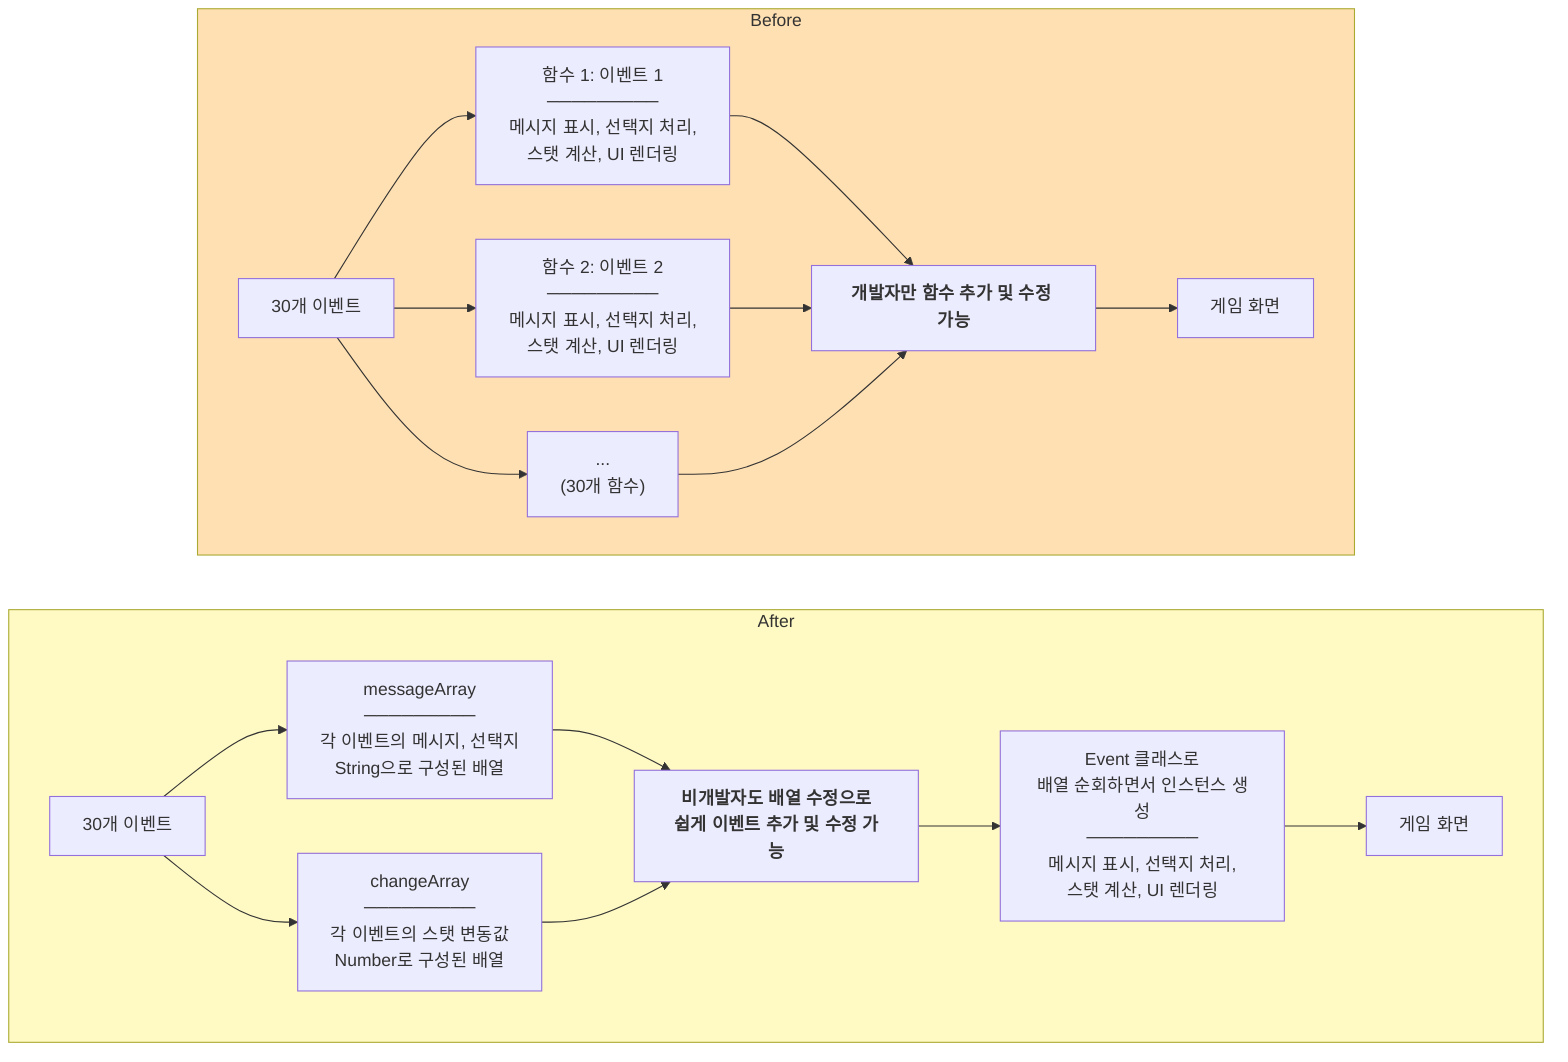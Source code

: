 flowchart TB
    subgraph Before["Before"]
        direction LR
        B1["30개 이벤트"]
        B2["함수 1: 이벤트 1<br/>─────────<br/>메시지 표시, 선택지 처리,<br/>스탯 계산, UI 렌더링"]
        B3["함수 2: 이벤트 2<br/>─────────<br/>메시지 표시, 선택지 처리,<br/>스탯 계산, UI 렌더링"]
        B4["...<br/>(30개 함수)"]
        B5["<strong>개발자만 함수 추가 및 수정 가능</strong>"]
        B6["게임 화면"]
        
        B1 --> B2 & B3 & B4
        B2 --> B5
        B3 --> B5
        B4 --> B5
        B5 --> B6
    end
    
    subgraph After["After"]
        direction LR
        A1["30개 이벤트"]
        A2["messageArray<br/>─────────<br/>각 이벤트의 메시지, 선택지<br/>String으로 구성된 배열"]
        A3["changeArray<br/>─────────<br/>각 이벤트의 스탯 변동값<br/>Number로 구성된 배열"]
        A4["<strong>비개발자도 배열 수정으로<br/>쉽게 이벤트 추가 및 수정 가능</strong>"]
        A5["Event 클래스로<br/>배열 순회하면서 인스턴스 생성<br/>─────────<br/>메시지 표시, 선택지 처리,<br/>스탯 계산, UI 렌더링"]
        A6["게임 화면"]
        
        A1 --> A2 & A3
        A2 --> A4
        A3 --> A4
        A4 --> A5
        A5 --> A6
    end
    
    Before ~~~ After
    
    style Before fill:#FFE0B2
    style After fill:#FFF9C4